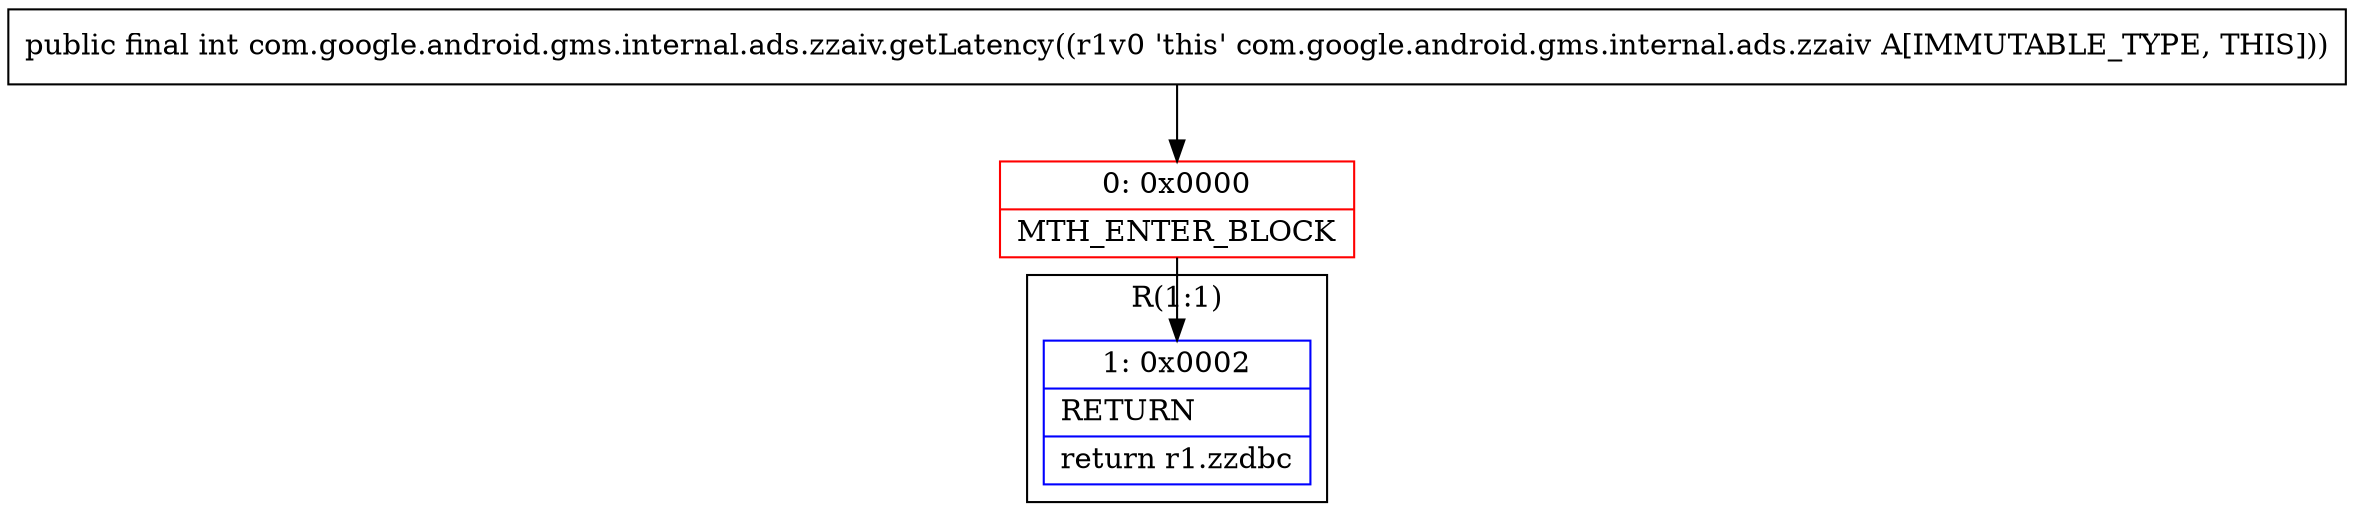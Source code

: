 digraph "CFG forcom.google.android.gms.internal.ads.zzaiv.getLatency()I" {
subgraph cluster_Region_232880681 {
label = "R(1:1)";
node [shape=record,color=blue];
Node_1 [shape=record,label="{1\:\ 0x0002|RETURN\l|return r1.zzdbc\l}"];
}
Node_0 [shape=record,color=red,label="{0\:\ 0x0000|MTH_ENTER_BLOCK\l}"];
MethodNode[shape=record,label="{public final int com.google.android.gms.internal.ads.zzaiv.getLatency((r1v0 'this' com.google.android.gms.internal.ads.zzaiv A[IMMUTABLE_TYPE, THIS])) }"];
MethodNode -> Node_0;
Node_0 -> Node_1;
}


